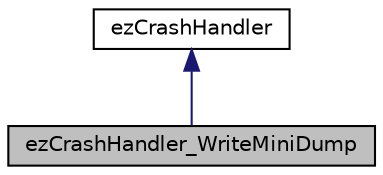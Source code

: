 digraph "ezCrashHandler_WriteMiniDump"
{
 // LATEX_PDF_SIZE
  edge [fontname="Helvetica",fontsize="10",labelfontname="Helvetica",labelfontsize="10"];
  node [fontname="Helvetica",fontsize="10",shape=record];
  Node1 [label="ezCrashHandler_WriteMiniDump",height=0.2,width=0.4,color="black", fillcolor="grey75", style="filled", fontcolor="black",tooltip="A default implementation of ezCrashHandler that tries to write a mini-dump and prints the callstack."];
  Node2 -> Node1 [dir="back",color="midnightblue",fontsize="10",style="solid",fontname="Helvetica"];
  Node2 [label="ezCrashHandler",height=0.2,width=0.4,color="black", fillcolor="white", style="filled",URL="$db/d82/classez_crash_handler.htm",tooltip="Helper class to manage the top level exception handler."];
}
